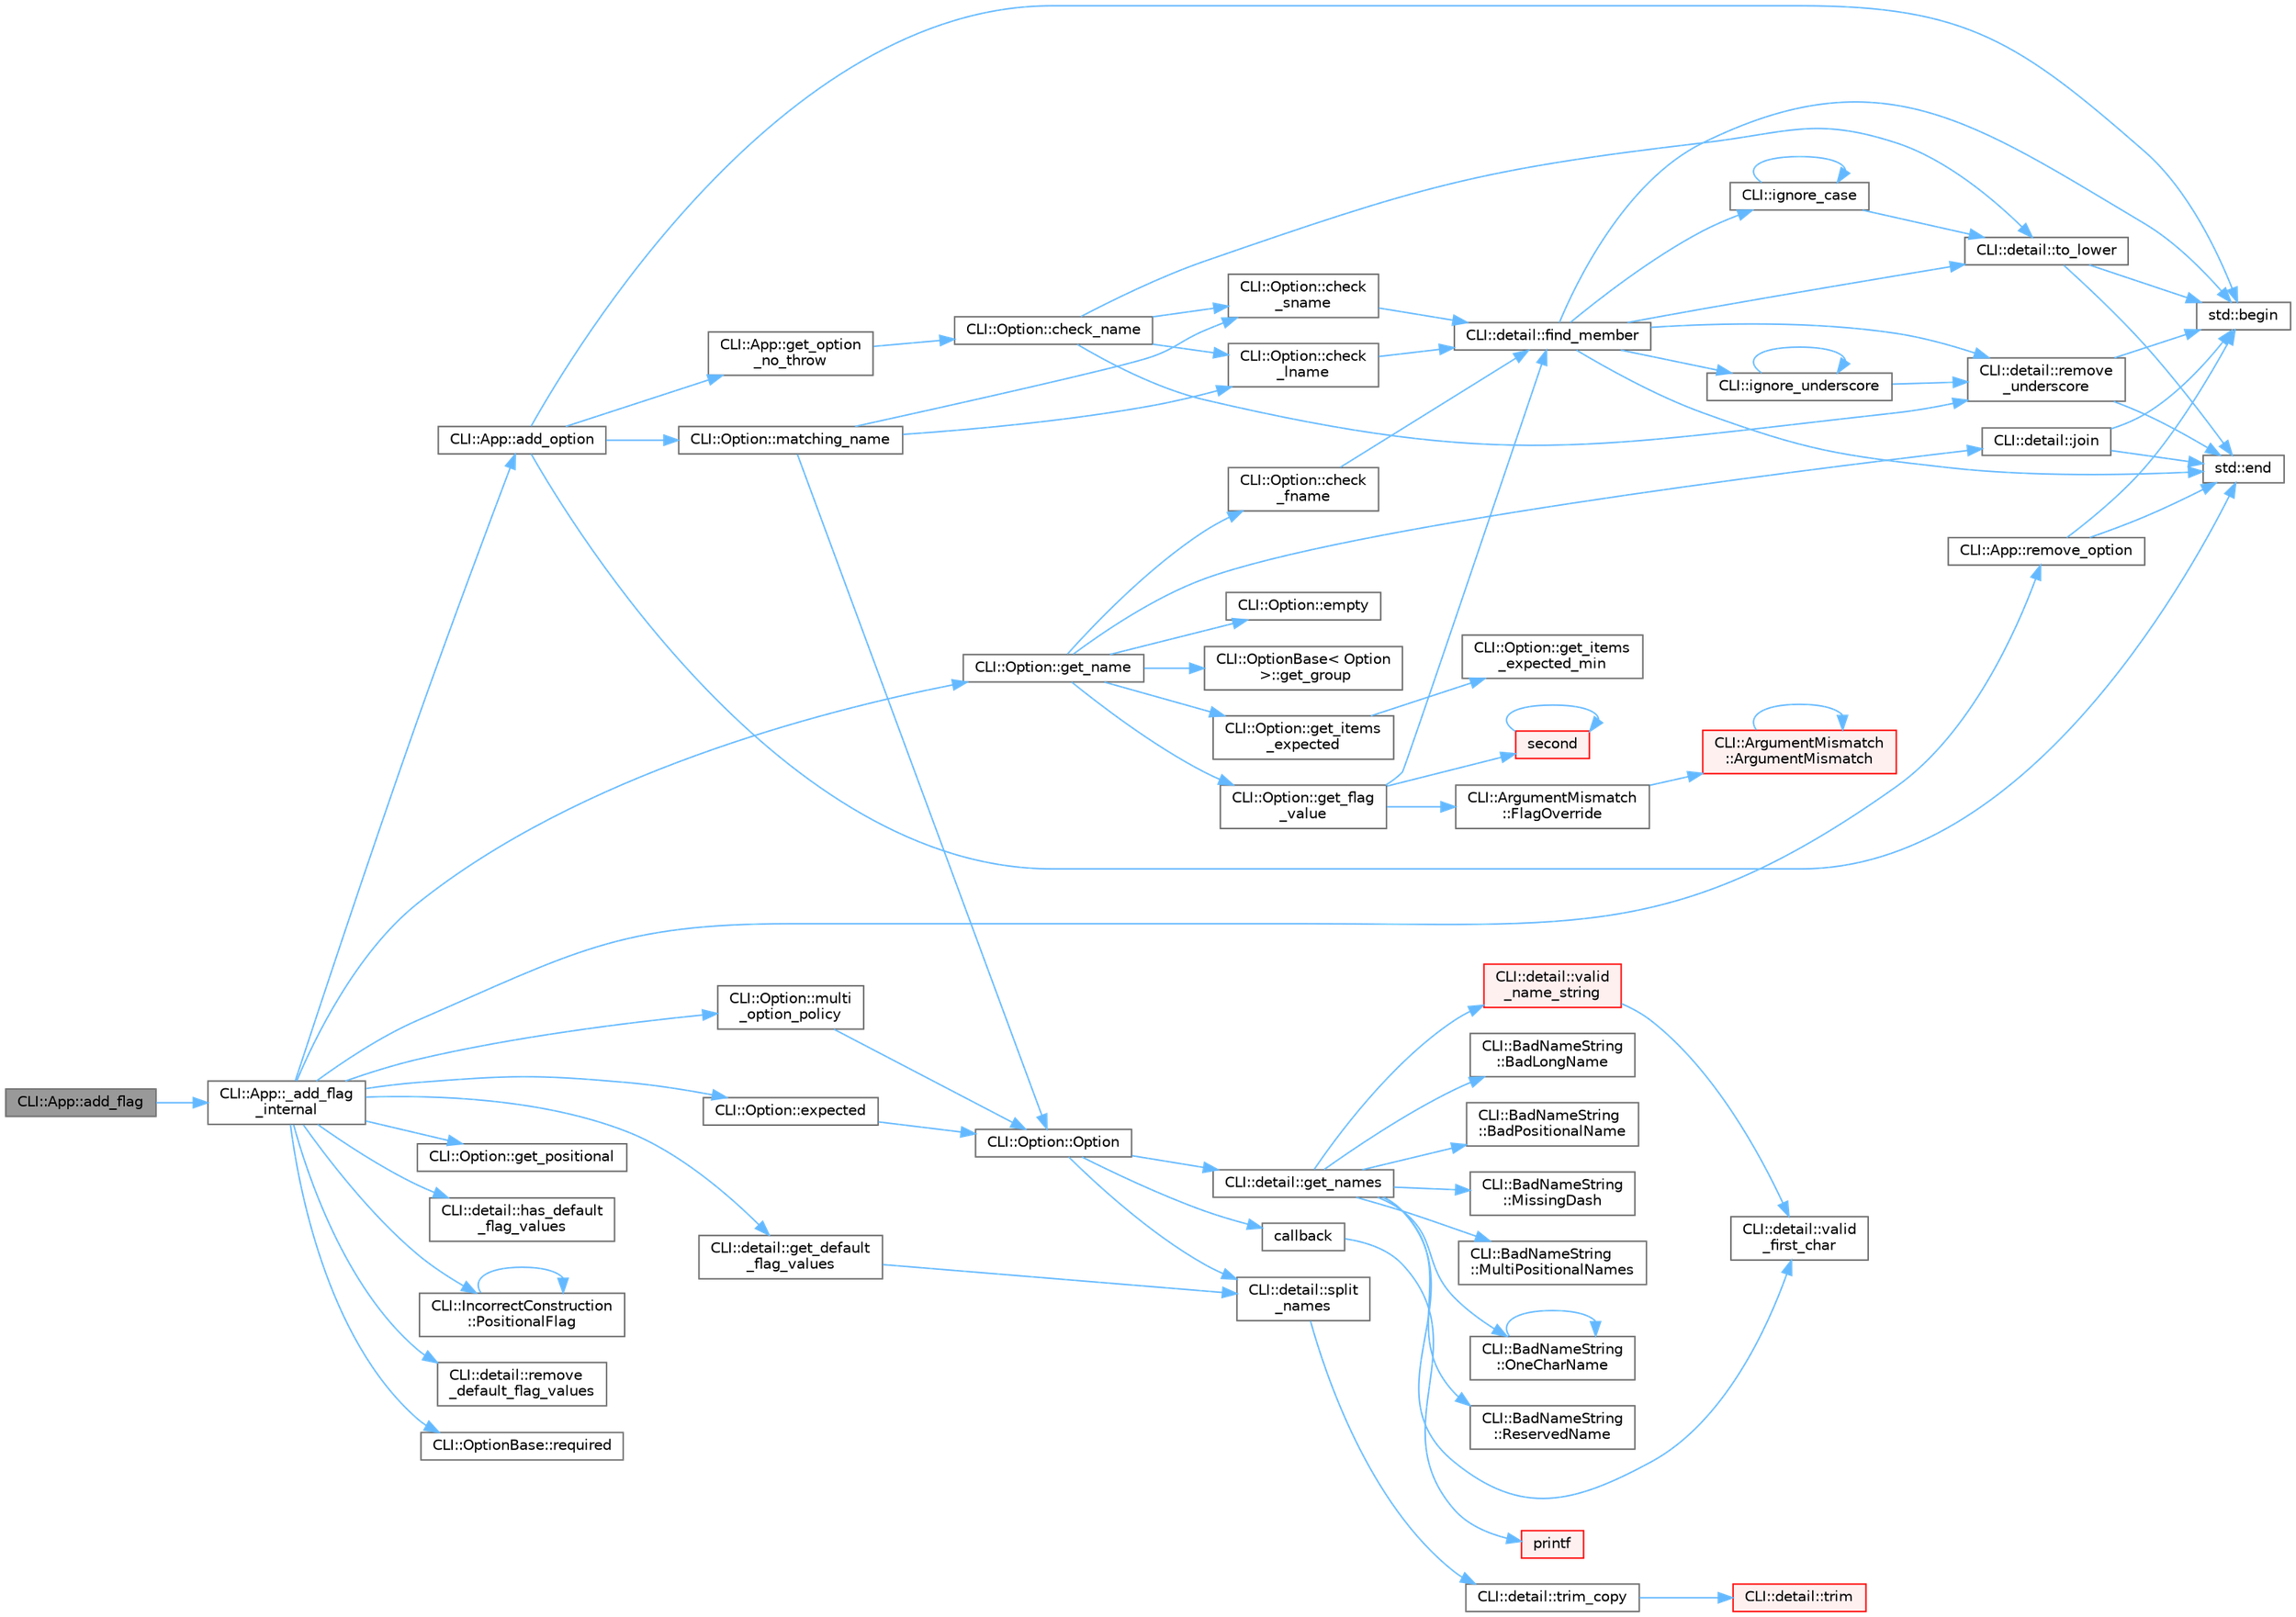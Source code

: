 digraph "CLI::App::add_flag"
{
 // LATEX_PDF_SIZE
  bgcolor="transparent";
  edge [fontname=Helvetica,fontsize=10,labelfontname=Helvetica,labelfontsize=10];
  node [fontname=Helvetica,fontsize=10,shape=box,height=0.2,width=0.4];
  rankdir="LR";
  Node1 [id="Node000001",label="CLI::App::add_flag",height=0.2,width=0.4,color="gray40", fillcolor="grey60", style="filled", fontcolor="black",tooltip=" "];
  Node1 -> Node2 [id="edge1_Node000001_Node000002",color="steelblue1",style="solid",tooltip=" "];
  Node2 [id="Node000002",label="CLI::App::_add_flag\l_internal",height=0.2,width=0.4,color="grey40", fillcolor="white", style="filled",URL="$class_c_l_i_1_1_app.html#ac09345525410ce482948265f16f72cdf",tooltip="Internal function for adding a flag"];
  Node2 -> Node3 [id="edge2_Node000002_Node000003",color="steelblue1",style="solid",tooltip=" "];
  Node3 [id="Node000003",label="CLI::App::add_option",height=0.2,width=0.4,color="grey40", fillcolor="white", style="filled",URL="$class_c_l_i_1_1_app.html#adb68306d25a26400399d11efe7211dc4",tooltip=" "];
  Node3 -> Node4 [id="edge3_Node000003_Node000004",color="steelblue1",style="solid",tooltip=" "];
  Node4 [id="Node000004",label="std::begin",height=0.2,width=0.4,color="grey40", fillcolor="white", style="filled",URL="$namespacestd.html#aec76fc52a775d29bc4058c8e1405045a",tooltip=" "];
  Node3 -> Node5 [id="edge4_Node000003_Node000005",color="steelblue1",style="solid",tooltip=" "];
  Node5 [id="Node000005",label="std::end",height=0.2,width=0.4,color="grey40", fillcolor="white", style="filled",URL="$namespacestd.html#a35f71a4c49ddf38bb590177e3a4b2598",tooltip=" "];
  Node3 -> Node6 [id="edge5_Node000003_Node000006",color="steelblue1",style="solid",tooltip=" "];
  Node6 [id="Node000006",label="CLI::App::get_option\l_no_throw",height=0.2,width=0.4,color="grey40", fillcolor="white", style="filled",URL="$class_c_l_i_1_1_app.html#a029d50d6fdfde25e7f3e94ef2e525ccc",tooltip="Get an option by name (noexcept non-const version)"];
  Node6 -> Node7 [id="edge6_Node000006_Node000007",color="steelblue1",style="solid",tooltip=" "];
  Node7 [id="Node000007",label="CLI::Option::check_name",height=0.2,width=0.4,color="grey40", fillcolor="white", style="filled",URL="$class_c_l_i_1_1_option.html#a1f9eda27ddb1b2d520e29724d550f6a0",tooltip="Check a name. Requires \"-\" or \"--\" for short / long, supports positional name"];
  Node7 -> Node8 [id="edge7_Node000007_Node000008",color="steelblue1",style="solid",tooltip=" "];
  Node8 [id="Node000008",label="CLI::Option::check\l_lname",height=0.2,width=0.4,color="grey40", fillcolor="white", style="filled",URL="$class_c_l_i_1_1_option.html#a6e970efc39aa4984b9bb797d071ce34a",tooltip="Requires \"--\" to be removed from string"];
  Node8 -> Node9 [id="edge8_Node000008_Node000009",color="steelblue1",style="solid",tooltip=" "];
  Node9 [id="Node000009",label="CLI::detail::find_member",height=0.2,width=0.4,color="grey40", fillcolor="white", style="filled",URL="$namespace_c_l_i_1_1detail.html#ac94be0722dce2c7ff522ebc3fb80e33d",tooltip="Check if a string is a member of a list of strings and optionally ignore case or ignore underscores"];
  Node9 -> Node4 [id="edge9_Node000009_Node000004",color="steelblue1",style="solid",tooltip=" "];
  Node9 -> Node5 [id="edge10_Node000009_Node000005",color="steelblue1",style="solid",tooltip=" "];
  Node9 -> Node10 [id="edge11_Node000009_Node000010",color="steelblue1",style="solid",tooltip=" "];
  Node10 [id="Node000010",label="CLI::ignore_case",height=0.2,width=0.4,color="grey40", fillcolor="white", style="filled",URL="$namespace_c_l_i.html#a0c52326d2681814c22aa1a93ce43375e",tooltip="Helper function to allow ignore_case to be passed to IsMember or Transform"];
  Node10 -> Node10 [id="edge12_Node000010_Node000010",color="steelblue1",style="solid",tooltip=" "];
  Node10 -> Node11 [id="edge13_Node000010_Node000011",color="steelblue1",style="solid",tooltip=" "];
  Node11 [id="Node000011",label="CLI::detail::to_lower",height=0.2,width=0.4,color="grey40", fillcolor="white", style="filled",URL="$namespace_c_l_i_1_1detail.html#ae83709ec148057ec53df4383645727e9",tooltip="Return a lower case version of a string"];
  Node11 -> Node4 [id="edge14_Node000011_Node000004",color="steelblue1",style="solid",tooltip=" "];
  Node11 -> Node5 [id="edge15_Node000011_Node000005",color="steelblue1",style="solid",tooltip=" "];
  Node9 -> Node12 [id="edge16_Node000009_Node000012",color="steelblue1",style="solid",tooltip=" "];
  Node12 [id="Node000012",label="CLI::ignore_underscore",height=0.2,width=0.4,color="grey40", fillcolor="white", style="filled",URL="$namespace_c_l_i.html#a111b6f05d21b9b84e7ba933ade79884c",tooltip="Helper function to allow ignore_underscore to be passed to IsMember or Transform"];
  Node12 -> Node12 [id="edge17_Node000012_Node000012",color="steelblue1",style="solid",tooltip=" "];
  Node12 -> Node13 [id="edge18_Node000012_Node000013",color="steelblue1",style="solid",tooltip=" "];
  Node13 [id="Node000013",label="CLI::detail::remove\l_underscore",height=0.2,width=0.4,color="grey40", fillcolor="white", style="filled",URL="$namespace_c_l_i_1_1detail.html#a5359a7a0e33366a12e15523b100f591a",tooltip="remove underscores from a string"];
  Node13 -> Node4 [id="edge19_Node000013_Node000004",color="steelblue1",style="solid",tooltip=" "];
  Node13 -> Node5 [id="edge20_Node000013_Node000005",color="steelblue1",style="solid",tooltip=" "];
  Node9 -> Node13 [id="edge21_Node000009_Node000013",color="steelblue1",style="solid",tooltip=" "];
  Node9 -> Node11 [id="edge22_Node000009_Node000011",color="steelblue1",style="solid",tooltip=" "];
  Node7 -> Node14 [id="edge23_Node000007_Node000014",color="steelblue1",style="solid",tooltip=" "];
  Node14 [id="Node000014",label="CLI::Option::check\l_sname",height=0.2,width=0.4,color="grey40", fillcolor="white", style="filled",URL="$class_c_l_i_1_1_option.html#a46e7395f6a8a720e4305aea2edb4aa7b",tooltip="Requires \"-\" to be removed from string"];
  Node14 -> Node9 [id="edge24_Node000014_Node000009",color="steelblue1",style="solid",tooltip=" "];
  Node7 -> Node13 [id="edge25_Node000007_Node000013",color="steelblue1",style="solid",tooltip=" "];
  Node7 -> Node11 [id="edge26_Node000007_Node000011",color="steelblue1",style="solid",tooltip=" "];
  Node3 -> Node15 [id="edge27_Node000003_Node000015",color="steelblue1",style="solid",tooltip=" "];
  Node15 [id="Node000015",label="CLI::Option::matching_name",height=0.2,width=0.4,color="grey40", fillcolor="white", style="filled",URL="$class_c_l_i_1_1_option.html#a67b1e51f9f873b265dac8122746fc2d7",tooltip="If options share any of the same names, find it"];
  Node15 -> Node8 [id="edge28_Node000015_Node000008",color="steelblue1",style="solid",tooltip=" "];
  Node15 -> Node14 [id="edge29_Node000015_Node000014",color="steelblue1",style="solid",tooltip=" "];
  Node15 -> Node16 [id="edge30_Node000015_Node000016",color="steelblue1",style="solid",tooltip=" "];
  Node16 [id="Node000016",label="CLI::Option::Option",height=0.2,width=0.4,color="grey40", fillcolor="white", style="filled",URL="$class_c_l_i_1_1_option.html#a577e99d3ea33598b4dc3605f544d14fc",tooltip="Making an option by hand is not defined, it must be made by the App class"];
  Node16 -> Node17 [id="edge31_Node000016_Node000017",color="steelblue1",style="solid",tooltip=" "];
  Node17 [id="Node000017",label="callback",height=0.2,width=0.4,color="grey40", fillcolor="white", style="filled",URL="$external_2spine-runtimes_2spine-sfml_2c_2example_2main_8cpp.html#a2f27b7fc84a39cace84d90f62a8d4c8e",tooltip=" "];
  Node17 -> Node18 [id="edge32_Node000017_Node000018",color="steelblue1",style="solid",tooltip=" "];
  Node18 [id="Node000018",label="printf",height=0.2,width=0.4,color="red", fillcolor="#FFF0F0", style="filled",URL="$printf_8h.html#aee3ed3a831f25f07e7be3919fff2203a",tooltip=" "];
  Node16 -> Node49 [id="edge33_Node000016_Node000049",color="steelblue1",style="solid",tooltip=" "];
  Node49 [id="Node000049",label="CLI::detail::get_names",height=0.2,width=0.4,color="grey40", fillcolor="white", style="filled",URL="$namespace_c_l_i_1_1detail.html#a6c9c870c5f7cd261e7363cb862634a3a",tooltip="Get a vector of short names, one of long names, and a single name"];
  Node49 -> Node50 [id="edge34_Node000049_Node000050",color="steelblue1",style="solid",tooltip=" "];
  Node50 [id="Node000050",label="CLI::BadNameString\l::BadLongName",height=0.2,width=0.4,color="grey40", fillcolor="white", style="filled",URL="$class_c_l_i_1_1_bad_name_string.html#a4c84dfdba8d943ad494daead50c9097d",tooltip=" "];
  Node49 -> Node51 [id="edge35_Node000049_Node000051",color="steelblue1",style="solid",tooltip=" "];
  Node51 [id="Node000051",label="CLI::BadNameString\l::BadPositionalName",height=0.2,width=0.4,color="grey40", fillcolor="white", style="filled",URL="$class_c_l_i_1_1_bad_name_string.html#a6dd4927b244bb94d306c805f87f47e4b",tooltip=" "];
  Node49 -> Node52 [id="edge36_Node000049_Node000052",color="steelblue1",style="solid",tooltip=" "];
  Node52 [id="Node000052",label="CLI::BadNameString\l::MissingDash",height=0.2,width=0.4,color="grey40", fillcolor="white", style="filled",URL="$class_c_l_i_1_1_bad_name_string.html#a17d7fdda9def1c79a9b86d04cfd35f75",tooltip=" "];
  Node49 -> Node53 [id="edge37_Node000049_Node000053",color="steelblue1",style="solid",tooltip=" "];
  Node53 [id="Node000053",label="CLI::BadNameString\l::MultiPositionalNames",height=0.2,width=0.4,color="grey40", fillcolor="white", style="filled",URL="$class_c_l_i_1_1_bad_name_string.html#ac798ab322c49c3f922e325d269070c38",tooltip=" "];
  Node49 -> Node54 [id="edge38_Node000049_Node000054",color="steelblue1",style="solid",tooltip=" "];
  Node54 [id="Node000054",label="CLI::BadNameString\l::OneCharName",height=0.2,width=0.4,color="grey40", fillcolor="white", style="filled",URL="$class_c_l_i_1_1_bad_name_string.html#a5c63c850d783ad2b132085266269bcdc",tooltip=" "];
  Node54 -> Node54 [id="edge39_Node000054_Node000054",color="steelblue1",style="solid",tooltip=" "];
  Node49 -> Node55 [id="edge40_Node000049_Node000055",color="steelblue1",style="solid",tooltip=" "];
  Node55 [id="Node000055",label="CLI::BadNameString\l::ReservedName",height=0.2,width=0.4,color="grey40", fillcolor="white", style="filled",URL="$class_c_l_i_1_1_bad_name_string.html#aa0fef0fbc4ab0a29a839eb98e2ee6740",tooltip=" "];
  Node49 -> Node56 [id="edge41_Node000049_Node000056",color="steelblue1",style="solid",tooltip=" "];
  Node56 [id="Node000056",label="CLI::detail::valid\l_first_char",height=0.2,width=0.4,color="grey40", fillcolor="white", style="filled",URL="$namespace_c_l_i_1_1detail.html#a3a05d1129df69e88135e178137b1fd89",tooltip=" "];
  Node49 -> Node57 [id="edge42_Node000049_Node000057",color="steelblue1",style="solid",tooltip=" "];
  Node57 [id="Node000057",label="CLI::detail::valid\l_name_string",height=0.2,width=0.4,color="red", fillcolor="#FFF0F0", style="filled",URL="$namespace_c_l_i_1_1detail.html#ad3018ff84d2bb41b5cb5ec0efaebbeae",tooltip="Verify an option/subcommand name"];
  Node57 -> Node56 [id="edge43_Node000057_Node000056",color="steelblue1",style="solid",tooltip=" "];
  Node16 -> Node60 [id="edge44_Node000016_Node000060",color="steelblue1",style="solid",tooltip=" "];
  Node60 [id="Node000060",label="CLI::detail::split\l_names",height=0.2,width=0.4,color="grey40", fillcolor="white", style="filled",URL="$namespace_c_l_i_1_1detail.html#ac8a8403ca4cfb40e30979111083c0c1c",tooltip=" "];
  Node60 -> Node61 [id="edge45_Node000060_Node000061",color="steelblue1",style="solid",tooltip=" "];
  Node61 [id="Node000061",label="CLI::detail::trim_copy",height=0.2,width=0.4,color="grey40", fillcolor="white", style="filled",URL="$namespace_c_l_i_1_1detail.html#a5c7b00a328b3b2da564794081646c251",tooltip="Make a copy of the string and then trim it"];
  Node61 -> Node62 [id="edge46_Node000061_Node000062",color="steelblue1",style="solid",tooltip=" "];
  Node62 [id="Node000062",label="CLI::detail::trim",height=0.2,width=0.4,color="red", fillcolor="#FFF0F0", style="filled",URL="$namespace_c_l_i_1_1detail.html#a621323632158048f6168deacc432b838",tooltip="Trim whitespace from string"];
  Node2 -> Node65 [id="edge47_Node000002_Node000065",color="steelblue1",style="solid",tooltip=" "];
  Node65 [id="Node000065",label="CLI::Option::expected",height=0.2,width=0.4,color="grey40", fillcolor="white", style="filled",URL="$class_c_l_i_1_1_option.html#a0b7cf6e62c1800a53ad314772eef6ed1",tooltip="Set the number of expected arguments"];
  Node65 -> Node16 [id="edge48_Node000065_Node000016",color="steelblue1",style="solid",tooltip=" "];
  Node2 -> Node66 [id="edge49_Node000002_Node000066",color="steelblue1",style="solid",tooltip=" "];
  Node66 [id="Node000066",label="CLI::detail::get_default\l_flag_values",height=0.2,width=0.4,color="grey40", fillcolor="white", style="filled",URL="$namespace_c_l_i_1_1detail.html#a01343c353c26ada5379fb84cbd3b01c8",tooltip="extract default flag values either {def} or starting with a !"];
  Node66 -> Node60 [id="edge50_Node000066_Node000060",color="steelblue1",style="solid",tooltip=" "];
  Node2 -> Node67 [id="edge51_Node000002_Node000067",color="steelblue1",style="solid",tooltip=" "];
  Node67 [id="Node000067",label="CLI::Option::get_name",height=0.2,width=0.4,color="grey40", fillcolor="white", style="filled",URL="$class_c_l_i_1_1_option.html#a47e135d5198fd9df5b481091d2538b60",tooltip="Gets a comma separated list of names. Will include / prefer the positional name if positional is true..."];
  Node67 -> Node68 [id="edge52_Node000067_Node000068",color="steelblue1",style="solid",tooltip=" "];
  Node68 [id="Node000068",label="CLI::Option::check\l_fname",height=0.2,width=0.4,color="grey40", fillcolor="white", style="filled",URL="$class_c_l_i_1_1_option.html#a331870cf4db8893cac3af126aac487a8",tooltip="Requires \"--\" to be removed from string"];
  Node68 -> Node9 [id="edge53_Node000068_Node000009",color="steelblue1",style="solid",tooltip=" "];
  Node67 -> Node69 [id="edge54_Node000067_Node000069",color="steelblue1",style="solid",tooltip=" "];
  Node69 [id="Node000069",label="CLI::Option::empty",height=0.2,width=0.4,color="grey40", fillcolor="white", style="filled",URL="$class_c_l_i_1_1_option.html#ab9d324306095b7af93bc09812f5b4dec",tooltip="True if the option was not passed"];
  Node67 -> Node70 [id="edge55_Node000067_Node000070",color="steelblue1",style="solid",tooltip=" "];
  Node70 [id="Node000070",label="CLI::Option::get_flag\l_value",height=0.2,width=0.4,color="grey40", fillcolor="white", style="filled",URL="$class_c_l_i_1_1_option.html#aa006173c1a09b0ed01bff4b305b042ca",tooltip=" "];
  Node70 -> Node9 [id="edge56_Node000070_Node000009",color="steelblue1",style="solid",tooltip=" "];
  Node70 -> Node71 [id="edge57_Node000070_Node000071",color="steelblue1",style="solid",tooltip=" "];
  Node71 [id="Node000071",label="CLI::ArgumentMismatch\l::FlagOverride",height=0.2,width=0.4,color="grey40", fillcolor="white", style="filled",URL="$class_c_l_i_1_1_argument_mismatch.html#af40fccb119664c7c5025bba76fb2d7e2",tooltip=" "];
  Node71 -> Node72 [id="edge58_Node000071_Node000072",color="steelblue1",style="solid",tooltip=" "];
  Node72 [id="Node000072",label="CLI::ArgumentMismatch\l::ArgumentMismatch",height=0.2,width=0.4,color="red", fillcolor="#FFF0F0", style="filled",URL="$class_c_l_i_1_1_argument_mismatch.html#a03b5d359cb07e82b2d2f0f734ffeb545",tooltip=" "];
  Node72 -> Node72 [id="edge59_Node000072_Node000072",color="steelblue1",style="solid",tooltip=" "];
  Node70 -> Node75 [id="edge60_Node000070_Node000075",color="steelblue1",style="solid",tooltip=" "];
  Node75 [id="Node000075",label="second",height=0.2,width=0.4,color="red", fillcolor="#FFF0F0", style="filled",URL="$second___n_o_n_e_8f.html#ae9f971a8b343bd2fcb85c3b16da97f10",tooltip="SECOND returns nothing"];
  Node75 -> Node75 [id="edge61_Node000075_Node000075",color="steelblue1",style="solid",tooltip=" "];
  Node67 -> Node76 [id="edge62_Node000067_Node000076",color="steelblue1",style="solid",tooltip=" "];
  Node76 [id="Node000076",label="CLI::OptionBase\< Option\l \>::get_group",height=0.2,width=0.4,color="grey40", fillcolor="white", style="filled",URL="$class_c_l_i_1_1_option_base.html#aeb86193da05c10a12814ce45d2d16e0d",tooltip=" "];
  Node67 -> Node77 [id="edge63_Node000067_Node000077",color="steelblue1",style="solid",tooltip=" "];
  Node77 [id="Node000077",label="CLI::Option::get_items\l_expected",height=0.2,width=0.4,color="grey40", fillcolor="white", style="filled",URL="$class_c_l_i_1_1_option.html#aa12c4f65cf2ac9c58ebe050c46603fc0",tooltip="The total min number of expected string values to be used"];
  Node77 -> Node78 [id="edge64_Node000077_Node000078",color="steelblue1",style="solid",tooltip=" "];
  Node78 [id="Node000078",label="CLI::Option::get_items\l_expected_min",height=0.2,width=0.4,color="grey40", fillcolor="white", style="filled",URL="$class_c_l_i_1_1_option.html#a65f68eaa288d2608560ae87f3c36f6fa",tooltip="The total min number of expected string values to be used"];
  Node67 -> Node79 [id="edge65_Node000067_Node000079",color="steelblue1",style="solid",tooltip=" "];
  Node79 [id="Node000079",label="CLI::detail::join",height=0.2,width=0.4,color="grey40", fillcolor="white", style="filled",URL="$namespace_c_l_i_1_1detail.html#ab351f13ec104e2cba19ec6baf4a552f6",tooltip="Simple function to join a string"];
  Node79 -> Node4 [id="edge66_Node000079_Node000004",color="steelblue1",style="solid",tooltip=" "];
  Node79 -> Node5 [id="edge67_Node000079_Node000005",color="steelblue1",style="solid",tooltip=" "];
  Node2 -> Node80 [id="edge68_Node000002_Node000080",color="steelblue1",style="solid",tooltip=" "];
  Node80 [id="Node000080",label="CLI::Option::get_positional",height=0.2,width=0.4,color="grey40", fillcolor="white", style="filled",URL="$class_c_l_i_1_1_option.html#a0f23a3a1ed7c5a47585117a4c9f27120",tooltip="True if the argument can be given directly"];
  Node2 -> Node81 [id="edge69_Node000002_Node000081",color="steelblue1",style="solid",tooltip=" "];
  Node81 [id="Node000081",label="CLI::detail::has_default\l_flag_values",height=0.2,width=0.4,color="grey40", fillcolor="white", style="filled",URL="$namespace_c_l_i_1_1detail.html#ae89da9fa11d234a8bf504d6ec85133cc",tooltip="check if the flag definitions has possible false flags"];
  Node2 -> Node82 [id="edge70_Node000002_Node000082",color="steelblue1",style="solid",tooltip=" "];
  Node82 [id="Node000082",label="CLI::Option::multi\l_option_policy",height=0.2,width=0.4,color="grey40", fillcolor="white", style="filled",URL="$class_c_l_i_1_1_option.html#a849a0cf07784e81b514761722a0d9efc",tooltip="Take the last argument if given multiple times (or another policy)"];
  Node82 -> Node16 [id="edge71_Node000082_Node000016",color="steelblue1",style="solid",tooltip=" "];
  Node2 -> Node83 [id="edge72_Node000002_Node000083",color="steelblue1",style="solid",tooltip=" "];
  Node83 [id="Node000083",label="CLI::IncorrectConstruction\l::PositionalFlag",height=0.2,width=0.4,color="grey40", fillcolor="white", style="filled",URL="$class_c_l_i_1_1_incorrect_construction.html#a90eef424efd6e5b6cb8874ba2e53ce08",tooltip=" "];
  Node83 -> Node83 [id="edge73_Node000083_Node000083",color="steelblue1",style="solid",tooltip=" "];
  Node2 -> Node84 [id="edge74_Node000002_Node000084",color="steelblue1",style="solid",tooltip=" "];
  Node84 [id="Node000084",label="CLI::detail::remove\l_default_flag_values",height=0.2,width=0.4,color="grey40", fillcolor="white", style="filled",URL="$namespace_c_l_i_1_1detail.html#a35553311017b07811ce81db2f560cb3d",tooltip=" "];
  Node2 -> Node85 [id="edge75_Node000002_Node000085",color="steelblue1",style="solid",tooltip=" "];
  Node85 [id="Node000085",label="CLI::App::remove_option",height=0.2,width=0.4,color="grey40", fillcolor="white", style="filled",URL="$class_c_l_i_1_1_app.html#a8e09991d2a23ae48aff139c8eda5f6c7",tooltip="Removes an option from the App. Takes an option pointer. Returns true if found and removed."];
  Node85 -> Node4 [id="edge76_Node000085_Node000004",color="steelblue1",style="solid",tooltip=" "];
  Node85 -> Node5 [id="edge77_Node000085_Node000005",color="steelblue1",style="solid",tooltip=" "];
  Node2 -> Node86 [id="edge78_Node000002_Node000086",color="steelblue1",style="solid",tooltip=" "];
  Node86 [id="Node000086",label="CLI::OptionBase::required",height=0.2,width=0.4,color="grey40", fillcolor="white", style="filled",URL="$class_c_l_i_1_1_option_base.html#af18d4c8d8c2392b6947db9179110289a",tooltip="Set the option as required"];
}
